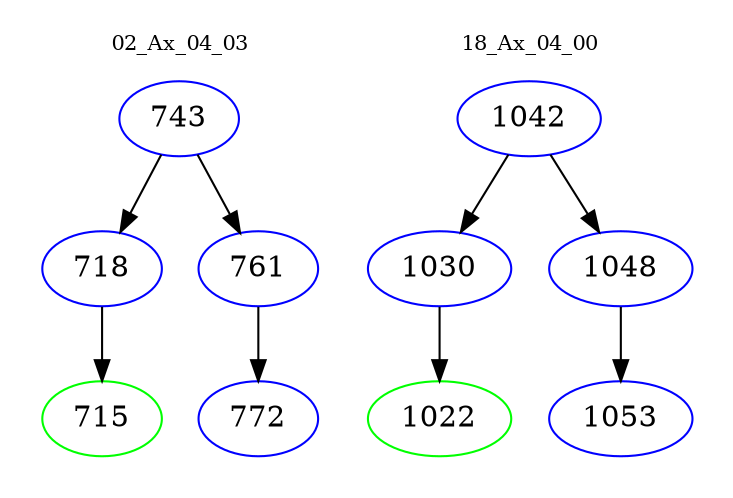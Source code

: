 digraph{
subgraph cluster_0 {
color = white
label = "02_Ax_04_03";
fontsize=10;
T0_743 [label="743", color="blue"]
T0_743 -> T0_718 [color="black"]
T0_718 [label="718", color="blue"]
T0_718 -> T0_715 [color="black"]
T0_715 [label="715", color="green"]
T0_743 -> T0_761 [color="black"]
T0_761 [label="761", color="blue"]
T0_761 -> T0_772 [color="black"]
T0_772 [label="772", color="blue"]
}
subgraph cluster_1 {
color = white
label = "18_Ax_04_00";
fontsize=10;
T1_1042 [label="1042", color="blue"]
T1_1042 -> T1_1030 [color="black"]
T1_1030 [label="1030", color="blue"]
T1_1030 -> T1_1022 [color="black"]
T1_1022 [label="1022", color="green"]
T1_1042 -> T1_1048 [color="black"]
T1_1048 [label="1048", color="blue"]
T1_1048 -> T1_1053 [color="black"]
T1_1053 [label="1053", color="blue"]
}
}
